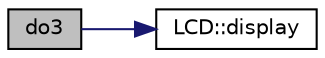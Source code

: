 digraph G
{
  edge [fontname="Helvetica",fontsize="10",labelfontname="Helvetica",labelfontsize="10"];
  node [fontname="Helvetica",fontsize="10",shape=record];
  rankdir=LR;
  Node1 [label="do3",height=0.2,width=0.4,color="black", fillcolor="grey75", style="filled" fontcolor="black"];
  Node1 -> Node2 [color="midnightblue",fontsize="10",style="solid",fontname="Helvetica"];
  Node2 [label="LCD::display",height=0.2,width=0.4,color="black", fillcolor="white", style="filled",URL="$class_l_c_d.html#a445cd6497e7d4ff4d15826f3ca1ee648"];
}
